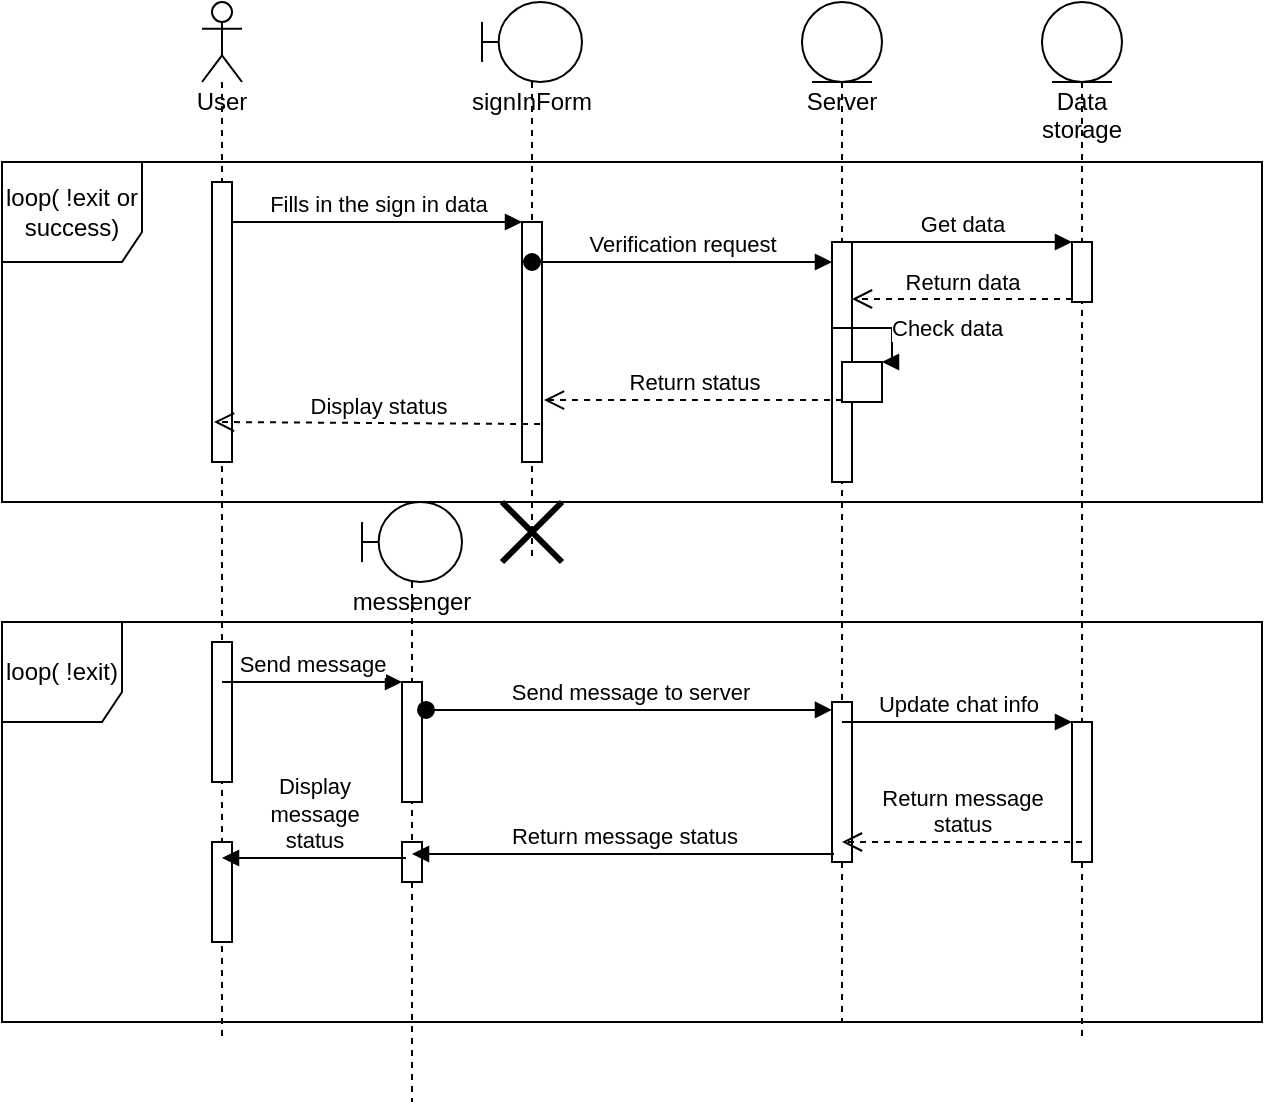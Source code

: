 <mxfile version="15.7.1" type="device"><diagram id="kgpKYQtTHZ0yAKxKKP6v" name="Page-1"><mxGraphModel dx="1888" dy="535" grid="1" gridSize="10" guides="1" tooltips="1" connect="1" arrows="1" fold="1" page="1" pageScale="1" pageWidth="850" pageHeight="1100" math="0" shadow="0"><root><mxCell id="0"/><mxCell id="1" parent="0"/><mxCell id="6c3a_EOOqeLrz--X6Xpy-11" value="loop( !exit or success)" style="shape=umlFrame;whiteSpace=wrap;html=1;width=70;height=50;" vertex="1" parent="1"><mxGeometry x="-30" y="160" width="630" height="170" as="geometry"/></mxCell><mxCell id="6c3a_EOOqeLrz--X6Xpy-7" value="Fills in the sign in data" style="html=1;verticalAlign=bottom;endArrow=block;entryX=0;entryY=0;rounded=0;" edge="1" target="6c3a_EOOqeLrz--X6Xpy-6" parent="1" source="6c3a_EOOqeLrz--X6Xpy-3"><mxGeometry relative="1" as="geometry"><mxPoint x="80" y="160" as="sourcePoint"/></mxGeometry></mxCell><mxCell id="6c3a_EOOqeLrz--X6Xpy-2" value="&lt;div&gt;User&lt;/div&gt;&lt;div&gt;&lt;br&gt;&lt;/div&gt;" style="shape=umlLifeline;participant=umlActor;perimeter=lifelinePerimeter;whiteSpace=wrap;html=1;container=1;collapsible=0;recursiveResize=0;verticalAlign=top;spacingTop=36;outlineConnect=0;size=40;" vertex="1" parent="1"><mxGeometry x="70" y="80" width="20" height="520" as="geometry"/></mxCell><mxCell id="6c3a_EOOqeLrz--X6Xpy-3" value="" style="html=1;points=[];perimeter=orthogonalPerimeter;" vertex="1" parent="6c3a_EOOqeLrz--X6Xpy-2"><mxGeometry x="5" y="90" width="10" height="140" as="geometry"/></mxCell><mxCell id="6c3a_EOOqeLrz--X6Xpy-9" value="&lt;div&gt;signInForm&lt;/div&gt;" style="shape=umlLifeline;participant=umlBoundary;perimeter=lifelinePerimeter;whiteSpace=wrap;html=1;container=1;collapsible=0;recursiveResize=0;verticalAlign=top;spacingTop=36;outlineConnect=0;" vertex="1" parent="1"><mxGeometry x="210" y="80" width="50" height="280" as="geometry"/></mxCell><mxCell id="6c3a_EOOqeLrz--X6Xpy-6" value="" style="html=1;points=[];perimeter=orthogonalPerimeter;" vertex="1" parent="6c3a_EOOqeLrz--X6Xpy-9"><mxGeometry x="20" y="110" width="10" height="120" as="geometry"/></mxCell><mxCell id="6c3a_EOOqeLrz--X6Xpy-27" value="" style="shape=umlDestroy;whiteSpace=wrap;html=1;strokeWidth=3;" vertex="1" parent="6c3a_EOOqeLrz--X6Xpy-9"><mxGeometry x="10" y="250" width="30" height="30" as="geometry"/></mxCell><mxCell id="6c3a_EOOqeLrz--X6Xpy-13" value="&lt;div&gt;Server&lt;/div&gt;&lt;div&gt;&lt;br&gt;&lt;/div&gt;" style="shape=umlLifeline;participant=umlEntity;perimeter=lifelinePerimeter;whiteSpace=wrap;html=1;container=1;collapsible=0;recursiveResize=0;verticalAlign=top;spacingTop=36;outlineConnect=0;" vertex="1" parent="1"><mxGeometry x="370" y="80" width="40" height="510" as="geometry"/></mxCell><mxCell id="6c3a_EOOqeLrz--X6Xpy-15" value="" style="html=1;points=[];perimeter=orthogonalPerimeter;" vertex="1" parent="6c3a_EOOqeLrz--X6Xpy-13"><mxGeometry x="15" y="120" width="10" height="120" as="geometry"/></mxCell><mxCell id="6c3a_EOOqeLrz--X6Xpy-23" value="Check data" style="edgeStyle=orthogonalEdgeStyle;html=1;align=left;spacingLeft=2;endArrow=block;rounded=0;entryX=1;entryY=0;" edge="1" target="6c3a_EOOqeLrz--X6Xpy-22" parent="6c3a_EOOqeLrz--X6Xpy-13"><mxGeometry relative="1" as="geometry"><mxPoint x="15" y="163" as="sourcePoint"/><Array as="points"><mxPoint x="45" y="163"/></Array></mxGeometry></mxCell><mxCell id="6c3a_EOOqeLrz--X6Xpy-22" value="" style="html=1;points=[];perimeter=orthogonalPerimeter;" vertex="1" parent="6c3a_EOOqeLrz--X6Xpy-13"><mxGeometry x="20" y="180" width="20" height="20" as="geometry"/></mxCell><mxCell id="6c3a_EOOqeLrz--X6Xpy-14" value="Data storage" style="shape=umlLifeline;participant=umlEntity;perimeter=lifelinePerimeter;whiteSpace=wrap;html=1;container=1;collapsible=0;recursiveResize=0;verticalAlign=top;spacingTop=36;outlineConnect=0;" vertex="1" parent="1"><mxGeometry x="490" y="80" width="40" height="520" as="geometry"/></mxCell><mxCell id="6c3a_EOOqeLrz--X6Xpy-17" value="" style="html=1;points=[];perimeter=orthogonalPerimeter;" vertex="1" parent="6c3a_EOOqeLrz--X6Xpy-14"><mxGeometry x="15" y="120" width="10" height="30" as="geometry"/></mxCell><mxCell id="6c3a_EOOqeLrz--X6Xpy-16" value="Verification request" style="html=1;verticalAlign=bottom;startArrow=oval;endArrow=block;startSize=8;rounded=0;" edge="1" target="6c3a_EOOqeLrz--X6Xpy-15" parent="1"><mxGeometry relative="1" as="geometry"><mxPoint x="235" y="210" as="sourcePoint"/></mxGeometry></mxCell><mxCell id="6c3a_EOOqeLrz--X6Xpy-18" value="Get data" style="html=1;verticalAlign=bottom;endArrow=block;entryX=0;entryY=0;rounded=0;" edge="1" target="6c3a_EOOqeLrz--X6Xpy-17" parent="1" source="6c3a_EOOqeLrz--X6Xpy-15"><mxGeometry relative="1" as="geometry"><mxPoint x="435" y="200" as="sourcePoint"/></mxGeometry></mxCell><mxCell id="6c3a_EOOqeLrz--X6Xpy-19" value="&lt;div&gt;Return data&lt;/div&gt;" style="html=1;verticalAlign=bottom;endArrow=open;dashed=1;endSize=8;exitX=0;exitY=0.95;rounded=0;" edge="1" source="6c3a_EOOqeLrz--X6Xpy-17" parent="1" target="6c3a_EOOqeLrz--X6Xpy-15"><mxGeometry relative="1" as="geometry"><mxPoint x="435" y="276" as="targetPoint"/></mxGeometry></mxCell><mxCell id="6c3a_EOOqeLrz--X6Xpy-24" value="&lt;div&gt;Return status&lt;/div&gt;" style="html=1;verticalAlign=bottom;endArrow=open;dashed=1;endSize=8;rounded=0;entryX=1.1;entryY=0.742;entryDx=0;entryDy=0;entryPerimeter=0;" edge="1" parent="1" source="6c3a_EOOqeLrz--X6Xpy-22" target="6c3a_EOOqeLrz--X6Xpy-6"><mxGeometry relative="1" as="geometry"><mxPoint x="350" y="290" as="sourcePoint"/><mxPoint x="270" y="290" as="targetPoint"/></mxGeometry></mxCell><mxCell id="6c3a_EOOqeLrz--X6Xpy-25" value="Display status" style="html=1;verticalAlign=bottom;endArrow=open;dashed=1;endSize=8;rounded=0;exitX=0.9;exitY=0.842;exitDx=0;exitDy=0;exitPerimeter=0;entryX=0.1;entryY=0.857;entryDx=0;entryDy=0;entryPerimeter=0;" edge="1" parent="1" source="6c3a_EOOqeLrz--X6Xpy-6" target="6c3a_EOOqeLrz--X6Xpy-3"><mxGeometry relative="1" as="geometry"><mxPoint x="230" y="290" as="sourcePoint"/><mxPoint x="150" y="290" as="targetPoint"/></mxGeometry></mxCell><mxCell id="6c3a_EOOqeLrz--X6Xpy-26" value="loop( !exit)" style="shape=umlFrame;whiteSpace=wrap;html=1;width=60;height=50;" vertex="1" parent="1"><mxGeometry x="-30" y="390" width="630" height="200" as="geometry"/></mxCell><mxCell id="6c3a_EOOqeLrz--X6Xpy-28" value="messenger" style="shape=umlLifeline;participant=umlBoundary;perimeter=lifelinePerimeter;whiteSpace=wrap;html=1;container=1;collapsible=0;recursiveResize=0;verticalAlign=top;spacingTop=36;outlineConnect=0;" vertex="1" parent="1"><mxGeometry x="150" y="330" width="50" height="300" as="geometry"/></mxCell><mxCell id="6c3a_EOOqeLrz--X6Xpy-33" value="" style="html=1;points=[];perimeter=orthogonalPerimeter;" vertex="1" parent="6c3a_EOOqeLrz--X6Xpy-28"><mxGeometry x="20" y="90" width="10" height="60" as="geometry"/></mxCell><mxCell id="6c3a_EOOqeLrz--X6Xpy-29" value="" style="html=1;points=[];perimeter=orthogonalPerimeter;" vertex="1" parent="1"><mxGeometry x="75" y="400" width="10" height="70" as="geometry"/></mxCell><mxCell id="6c3a_EOOqeLrz--X6Xpy-34" value="Send message" style="html=1;verticalAlign=bottom;endArrow=block;entryX=0;entryY=0;rounded=0;" edge="1" target="6c3a_EOOqeLrz--X6Xpy-33" parent="1"><mxGeometry relative="1" as="geometry"><mxPoint x="80" y="420" as="sourcePoint"/></mxGeometry></mxCell><mxCell id="6c3a_EOOqeLrz--X6Xpy-36" value="" style="html=1;points=[];perimeter=orthogonalPerimeter;" vertex="1" parent="1"><mxGeometry x="385" y="430" width="10" height="80" as="geometry"/></mxCell><mxCell id="6c3a_EOOqeLrz--X6Xpy-37" value="Send message to server" style="html=1;verticalAlign=bottom;startArrow=oval;endArrow=block;startSize=8;rounded=0;exitX=1.2;exitY=0.233;exitDx=0;exitDy=0;exitPerimeter=0;" edge="1" target="6c3a_EOOqeLrz--X6Xpy-36" parent="1" source="6c3a_EOOqeLrz--X6Xpy-33"><mxGeometry relative="1" as="geometry"><mxPoint x="320" y="420" as="sourcePoint"/></mxGeometry></mxCell><mxCell id="6c3a_EOOqeLrz--X6Xpy-38" value="" style="html=1;points=[];perimeter=orthogonalPerimeter;" vertex="1" parent="1"><mxGeometry x="505" y="440" width="10" height="70" as="geometry"/></mxCell><mxCell id="6c3a_EOOqeLrz--X6Xpy-39" value="Update chat info" style="html=1;verticalAlign=bottom;endArrow=block;entryX=0;entryY=0;rounded=0;exitX=0.5;exitY=0.125;exitDx=0;exitDy=0;exitPerimeter=0;" edge="1" target="6c3a_EOOqeLrz--X6Xpy-38" parent="1" source="6c3a_EOOqeLrz--X6Xpy-36"><mxGeometry relative="1" as="geometry"><mxPoint x="435" y="430" as="sourcePoint"/></mxGeometry></mxCell><mxCell id="6c3a_EOOqeLrz--X6Xpy-40" value="&lt;div&gt;Return message&lt;/div&gt;&lt;div&gt;status&lt;br&gt;&lt;/div&gt;" style="html=1;verticalAlign=bottom;endArrow=open;dashed=1;endSize=8;rounded=0;entryX=0.5;entryY=0.875;entryDx=0;entryDy=0;entryPerimeter=0;" edge="1" parent="1" target="6c3a_EOOqeLrz--X6Xpy-36"><mxGeometry relative="1" as="geometry"><mxPoint x="435" y="506" as="targetPoint"/><mxPoint x="510" y="500" as="sourcePoint"/></mxGeometry></mxCell><mxCell id="6c3a_EOOqeLrz--X6Xpy-41" value="" style="html=1;points=[];perimeter=orthogonalPerimeter;" vertex="1" parent="1"><mxGeometry x="170" y="500" width="10" height="20" as="geometry"/></mxCell><mxCell id="6c3a_EOOqeLrz--X6Xpy-45" value="Return message status" style="html=1;verticalAlign=bottom;endArrow=block;rounded=0;exitX=0.1;exitY=0.95;exitDx=0;exitDy=0;exitPerimeter=0;" edge="1" parent="1" source="6c3a_EOOqeLrz--X6Xpy-36"><mxGeometry width="80" relative="1" as="geometry"><mxPoint x="230" y="510" as="sourcePoint"/><mxPoint x="175" y="506" as="targetPoint"/></mxGeometry></mxCell><mxCell id="6c3a_EOOqeLrz--X6Xpy-46" value="" style="html=1;points=[];perimeter=orthogonalPerimeter;" vertex="1" parent="1"><mxGeometry x="75" y="500" width="10" height="50" as="geometry"/></mxCell><mxCell id="6c3a_EOOqeLrz--X6Xpy-47" value="&lt;div&gt;Display&lt;/div&gt;&lt;div&gt;message&lt;/div&gt;&lt;div&gt;status&lt;br&gt;&lt;/div&gt;" style="html=1;verticalAlign=bottom;endArrow=block;rounded=0;exitX=0.2;exitY=0.4;exitDx=0;exitDy=0;exitPerimeter=0;entryX=0.5;entryY=0.16;entryDx=0;entryDy=0;entryPerimeter=0;" edge="1" parent="1" source="6c3a_EOOqeLrz--X6Xpy-41" target="6c3a_EOOqeLrz--X6Xpy-46"><mxGeometry width="80" relative="1" as="geometry"><mxPoint x="210" y="550" as="sourcePoint"/><mxPoint x="290" y="550" as="targetPoint"/></mxGeometry></mxCell></root></mxGraphModel></diagram></mxfile>